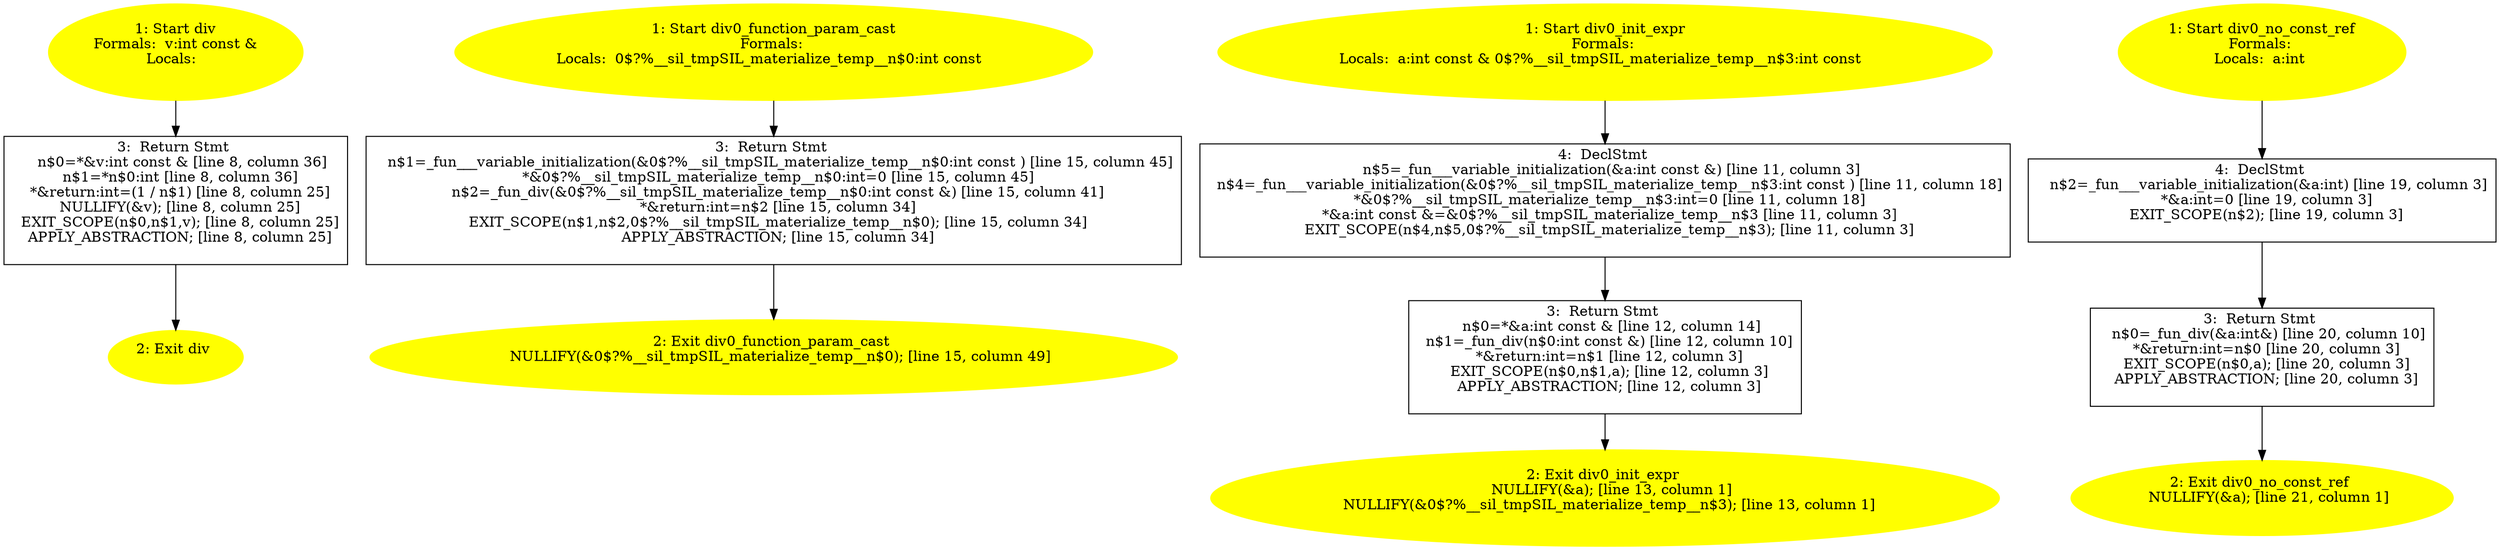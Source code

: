 /* @generated */
digraph cfg {
"div#1879538779647861770.84b17ea73594d098fb69bd947fc358c0_1" [label="1: Start div\nFormals:  v:int const &\nLocals:  \n  " color=yellow style=filled]
	

	 "div#1879538779647861770.84b17ea73594d098fb69bd947fc358c0_1" -> "div#1879538779647861770.84b17ea73594d098fb69bd947fc358c0_3" ;
"div#1879538779647861770.84b17ea73594d098fb69bd947fc358c0_2" [label="2: Exit div \n  " color=yellow style=filled]
	

"div#1879538779647861770.84b17ea73594d098fb69bd947fc358c0_3" [label="3:  Return Stmt \n   n$0=*&v:int const & [line 8, column 36]\n  n$1=*n$0:int [line 8, column 36]\n  *&return:int=(1 / n$1) [line 8, column 25]\n  NULLIFY(&v); [line 8, column 25]\n  EXIT_SCOPE(n$0,n$1,v); [line 8, column 25]\n  APPLY_ABSTRACTION; [line 8, column 25]\n " shape="box"]
	

	 "div#1879538779647861770.84b17ea73594d098fb69bd947fc358c0_3" -> "div#1879538779647861770.84b17ea73594d098fb69bd947fc358c0_2" ;
"div0_function_param_cast#10492767400319523474.071b9a9b757a9140938b53a95e971def_1" [label="1: Start div0_function_param_cast\nFormals: \nLocals:  0$?%__sil_tmpSIL_materialize_temp__n$0:int const  \n  " color=yellow style=filled]
	

	 "div0_function_param_cast#10492767400319523474.071b9a9b757a9140938b53a95e971def_1" -> "div0_function_param_cast#10492767400319523474.071b9a9b757a9140938b53a95e971def_3" ;
"div0_function_param_cast#10492767400319523474.071b9a9b757a9140938b53a95e971def_2" [label="2: Exit div0_function_param_cast \n   NULLIFY(&0$?%__sil_tmpSIL_materialize_temp__n$0); [line 15, column 49]\n " color=yellow style=filled]
	

"div0_function_param_cast#10492767400319523474.071b9a9b757a9140938b53a95e971def_3" [label="3:  Return Stmt \n   n$1=_fun___variable_initialization(&0$?%__sil_tmpSIL_materialize_temp__n$0:int const ) [line 15, column 45]\n  *&0$?%__sil_tmpSIL_materialize_temp__n$0:int=0 [line 15, column 45]\n  n$2=_fun_div(&0$?%__sil_tmpSIL_materialize_temp__n$0:int const &) [line 15, column 41]\n  *&return:int=n$2 [line 15, column 34]\n  EXIT_SCOPE(n$1,n$2,0$?%__sil_tmpSIL_materialize_temp__n$0); [line 15, column 34]\n  APPLY_ABSTRACTION; [line 15, column 34]\n " shape="box"]
	

	 "div0_function_param_cast#10492767400319523474.071b9a9b757a9140938b53a95e971def_3" -> "div0_function_param_cast#10492767400319523474.071b9a9b757a9140938b53a95e971def_2" ;
"div0_init_expr#16429869714979266683.46e79db6a434bbf3e121689869095925_1" [label="1: Start div0_init_expr\nFormals: \nLocals:  a:int const & 0$?%__sil_tmpSIL_materialize_temp__n$3:int const  \n  " color=yellow style=filled]
	

	 "div0_init_expr#16429869714979266683.46e79db6a434bbf3e121689869095925_1" -> "div0_init_expr#16429869714979266683.46e79db6a434bbf3e121689869095925_4" ;
"div0_init_expr#16429869714979266683.46e79db6a434bbf3e121689869095925_2" [label="2: Exit div0_init_expr \n   NULLIFY(&a); [line 13, column 1]\n  NULLIFY(&0$?%__sil_tmpSIL_materialize_temp__n$3); [line 13, column 1]\n " color=yellow style=filled]
	

"div0_init_expr#16429869714979266683.46e79db6a434bbf3e121689869095925_3" [label="3:  Return Stmt \n   n$0=*&a:int const & [line 12, column 14]\n  n$1=_fun_div(n$0:int const &) [line 12, column 10]\n  *&return:int=n$1 [line 12, column 3]\n  EXIT_SCOPE(n$0,n$1,a); [line 12, column 3]\n  APPLY_ABSTRACTION; [line 12, column 3]\n " shape="box"]
	

	 "div0_init_expr#16429869714979266683.46e79db6a434bbf3e121689869095925_3" -> "div0_init_expr#16429869714979266683.46e79db6a434bbf3e121689869095925_2" ;
"div0_init_expr#16429869714979266683.46e79db6a434bbf3e121689869095925_4" [label="4:  DeclStmt \n   n$5=_fun___variable_initialization(&a:int const &) [line 11, column 3]\n  n$4=_fun___variable_initialization(&0$?%__sil_tmpSIL_materialize_temp__n$3:int const ) [line 11, column 18]\n  *&0$?%__sil_tmpSIL_materialize_temp__n$3:int=0 [line 11, column 18]\n  *&a:int const &=&0$?%__sil_tmpSIL_materialize_temp__n$3 [line 11, column 3]\n  EXIT_SCOPE(n$4,n$5,0$?%__sil_tmpSIL_materialize_temp__n$3); [line 11, column 3]\n " shape="box"]
	

	 "div0_init_expr#16429869714979266683.46e79db6a434bbf3e121689869095925_4" -> "div0_init_expr#16429869714979266683.46e79db6a434bbf3e121689869095925_3" ;
"div0_no_const_ref#2435860439272921671.329c6a0e35fd9b4b747df4dcffa5a9ef_1" [label="1: Start div0_no_const_ref\nFormals: \nLocals:  a:int \n  " color=yellow style=filled]
	

	 "div0_no_const_ref#2435860439272921671.329c6a0e35fd9b4b747df4dcffa5a9ef_1" -> "div0_no_const_ref#2435860439272921671.329c6a0e35fd9b4b747df4dcffa5a9ef_4" ;
"div0_no_const_ref#2435860439272921671.329c6a0e35fd9b4b747df4dcffa5a9ef_2" [label="2: Exit div0_no_const_ref \n   NULLIFY(&a); [line 21, column 1]\n " color=yellow style=filled]
	

"div0_no_const_ref#2435860439272921671.329c6a0e35fd9b4b747df4dcffa5a9ef_3" [label="3:  Return Stmt \n   n$0=_fun_div(&a:int&) [line 20, column 10]\n  *&return:int=n$0 [line 20, column 3]\n  EXIT_SCOPE(n$0,a); [line 20, column 3]\n  APPLY_ABSTRACTION; [line 20, column 3]\n " shape="box"]
	

	 "div0_no_const_ref#2435860439272921671.329c6a0e35fd9b4b747df4dcffa5a9ef_3" -> "div0_no_const_ref#2435860439272921671.329c6a0e35fd9b4b747df4dcffa5a9ef_2" ;
"div0_no_const_ref#2435860439272921671.329c6a0e35fd9b4b747df4dcffa5a9ef_4" [label="4:  DeclStmt \n   n$2=_fun___variable_initialization(&a:int) [line 19, column 3]\n  *&a:int=0 [line 19, column 3]\n  EXIT_SCOPE(n$2); [line 19, column 3]\n " shape="box"]
	

	 "div0_no_const_ref#2435860439272921671.329c6a0e35fd9b4b747df4dcffa5a9ef_4" -> "div0_no_const_ref#2435860439272921671.329c6a0e35fd9b4b747df4dcffa5a9ef_3" ;
}
